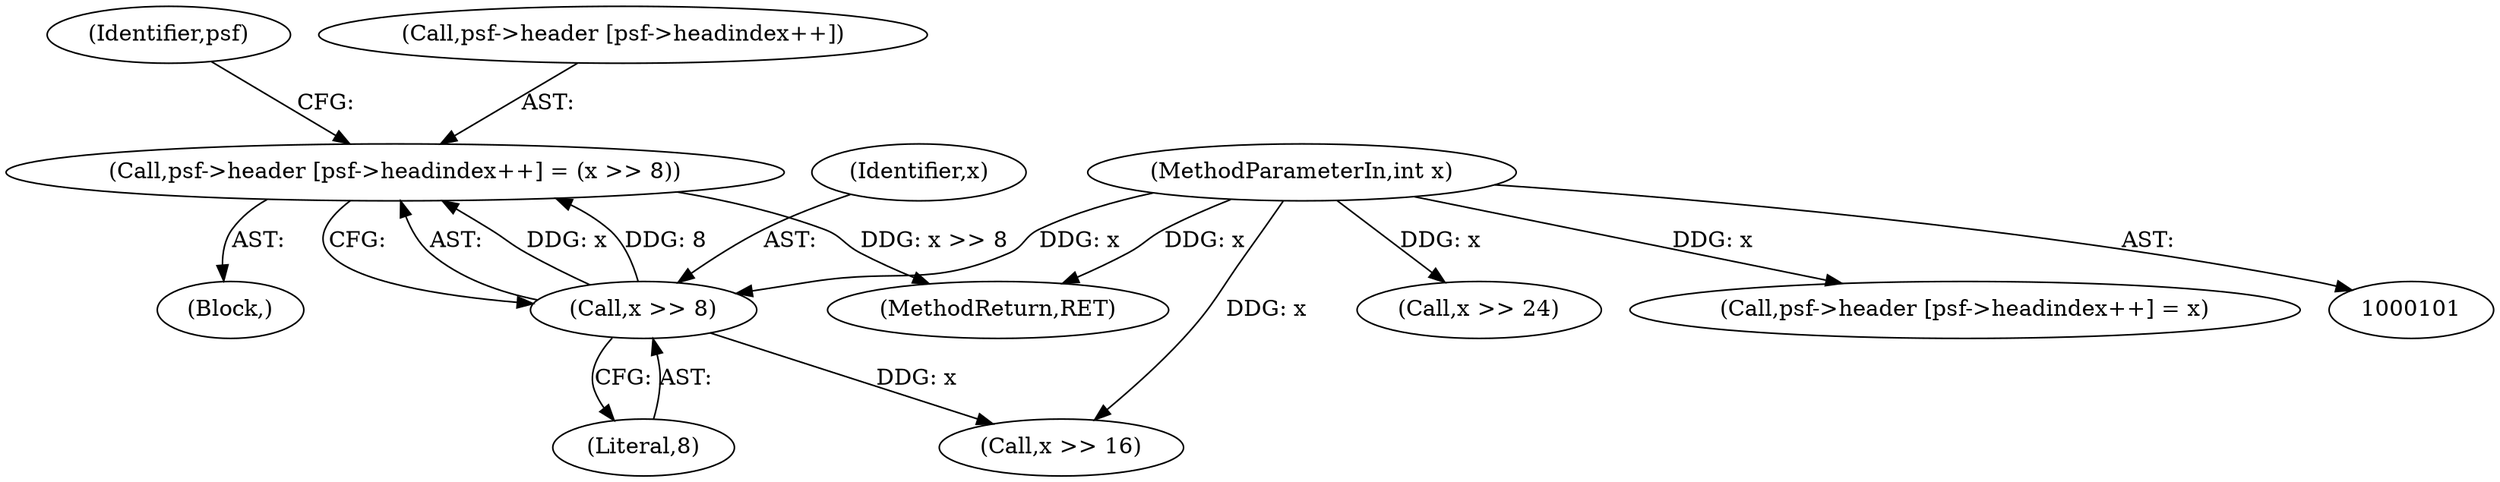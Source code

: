 digraph "1_libsndfile_708e996c87c5fae77b104ccfeb8f6db784c32074_12@array" {
"1000127" [label="(Call,psf->header [psf->headindex++] = (x >> 8))"];
"1000136" [label="(Call,x >> 8)"];
"1000103" [label="(MethodParameterIn,int x)"];
"1000137" [label="(Identifier,x)"];
"1000127" [label="(Call,psf->header [psf->headindex++] = (x >> 8))"];
"1000136" [label="(Call,x >> 8)"];
"1000116" [label="(Block,)"];
"1000160" [label="(Call,x >> 24)"];
"1000142" [label="(Identifier,psf)"];
"1000103" [label="(MethodParameterIn,int x)"];
"1000148" [label="(Call,x >> 16)"];
"1000117" [label="(Call,psf->header [psf->headindex++] = x)"];
"1000128" [label="(Call,psf->header [psf->headindex++])"];
"1000138" [label="(Literal,8)"];
"1000163" [label="(MethodReturn,RET)"];
"1000127" -> "1000116"  [label="AST: "];
"1000127" -> "1000136"  [label="CFG: "];
"1000128" -> "1000127"  [label="AST: "];
"1000136" -> "1000127"  [label="AST: "];
"1000142" -> "1000127"  [label="CFG: "];
"1000127" -> "1000163"  [label="DDG: x >> 8"];
"1000136" -> "1000127"  [label="DDG: x"];
"1000136" -> "1000127"  [label="DDG: 8"];
"1000136" -> "1000138"  [label="CFG: "];
"1000137" -> "1000136"  [label="AST: "];
"1000138" -> "1000136"  [label="AST: "];
"1000103" -> "1000136"  [label="DDG: x"];
"1000136" -> "1000148"  [label="DDG: x"];
"1000103" -> "1000101"  [label="AST: "];
"1000103" -> "1000163"  [label="DDG: x"];
"1000103" -> "1000117"  [label="DDG: x"];
"1000103" -> "1000148"  [label="DDG: x"];
"1000103" -> "1000160"  [label="DDG: x"];
}
